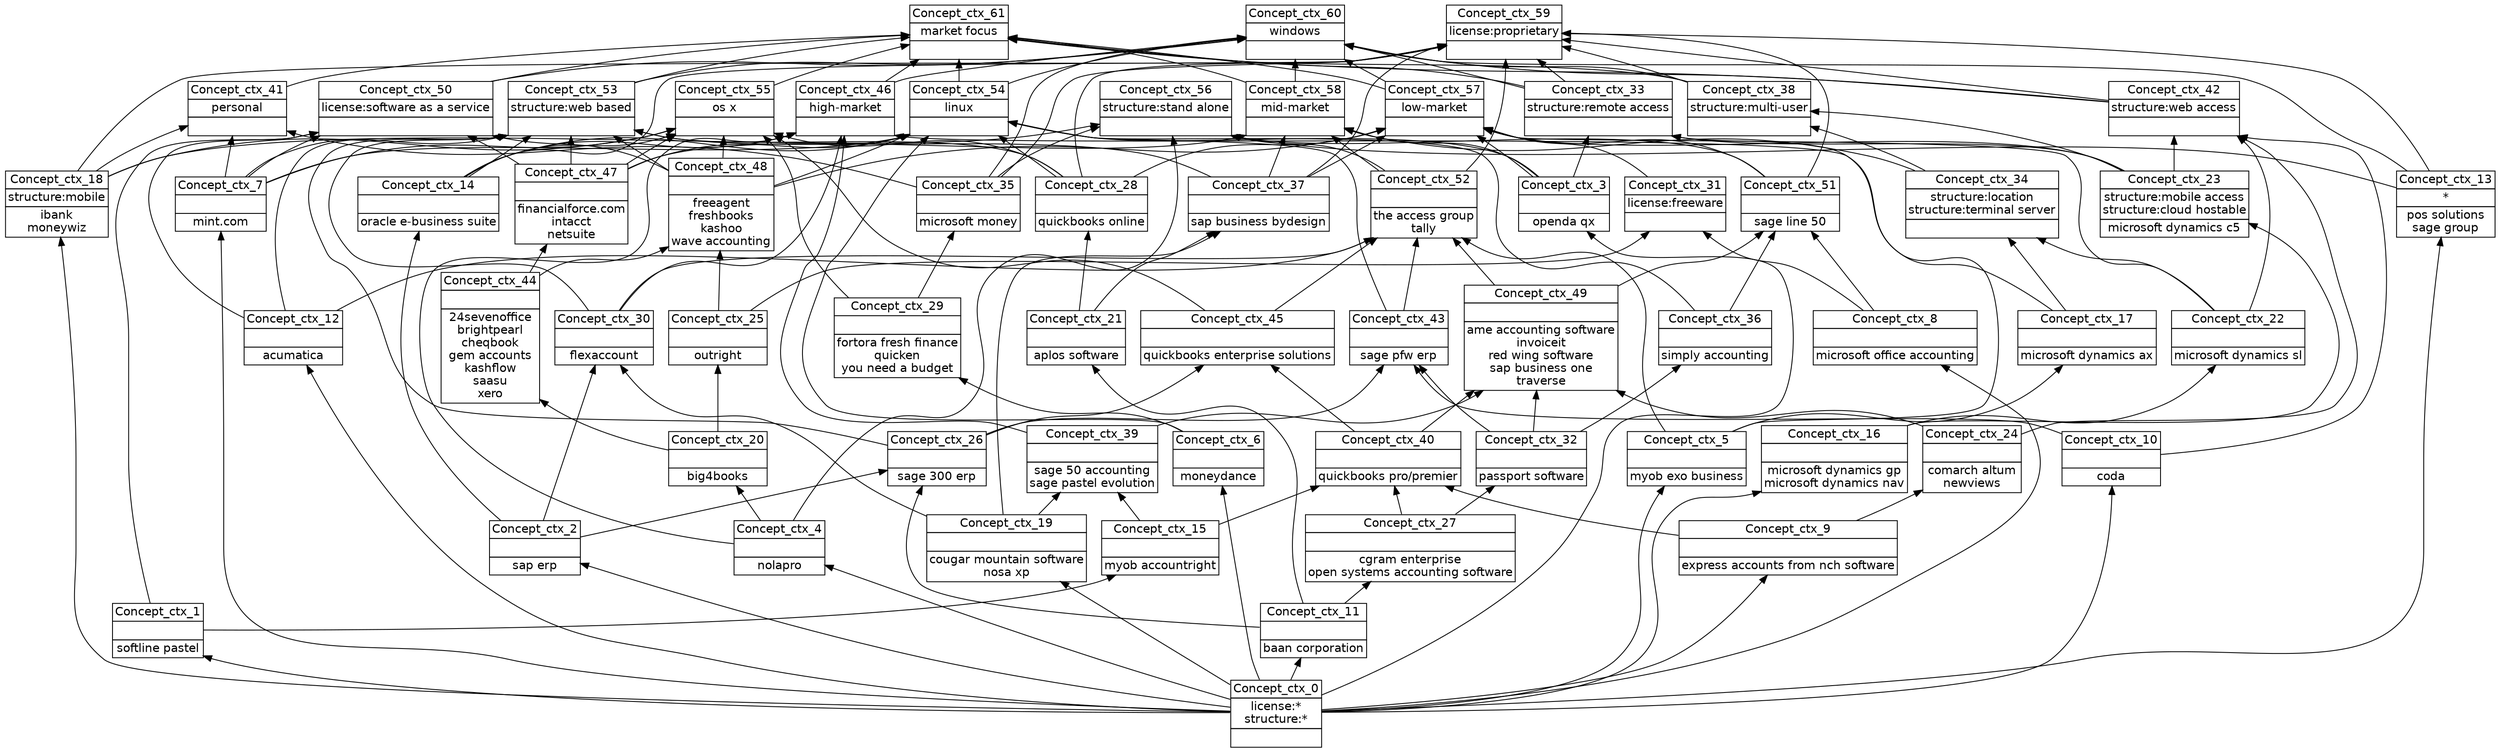 digraph G { 
	rankdir=BT;
	margin=0;
	node [margin="0.03,0.03",fontname="DejaVu Sans"];
	ranksep=0.3;
	nodesep=0.2;
//graph[label="name:ctx,concept number:62,object number:69,attribute number:24"
173 [shape=none,label=<<table border="0" cellborder="1" cellspacing="0" port="p"><tr><td>Concept_ctx_0</td></tr><tr><td>license:*<br/>structure:*<br/></td></tr><tr><td><br/></td></tr></table>>];
126 [shape=none,label=<<table border="0" cellborder="1" cellspacing="0" port="p"><tr><td>Concept_ctx_4</td></tr><tr><td><br/></td></tr><tr><td>nolapro<br/></td></tr></table>>];
139 [shape=none,label=<<table border="0" cellborder="1" cellspacing="0" port="p"><tr><td>Concept_ctx_7</td></tr><tr><td><br/></td></tr><tr><td>mint.com<br/></td></tr></table>>];
146 [shape=none,label=<<table border="0" cellborder="1" cellspacing="0" port="p"><tr><td>Concept_ctx_2</td></tr><tr><td><br/></td></tr><tr><td>sap erp<br/></td></tr></table>>];
147 [shape=none,label=<<table border="0" cellborder="1" cellspacing="0" port="p"><tr><td>Concept_ctx_6</td></tr><tr><td><br/></td></tr><tr><td>moneydance<br/></td></tr></table>>];
148 [shape=none,label=<<table border="0" cellborder="1" cellspacing="0" port="p"><tr><td>Concept_ctx_1</td></tr><tr><td><br/></td></tr><tr><td>softline pastel<br/></td></tr></table>>];
171 [shape=none,label=<<table border="0" cellborder="1" cellspacing="0" port="p"><tr><td>Concept_ctx_8</td></tr><tr><td><br/></td></tr><tr><td>microsoft office accounting<br/></td></tr></table>>];
174 [shape=none,label=<<table border="0" cellborder="1" cellspacing="0" port="p"><tr><td>Concept_ctx_12</td></tr><tr><td><br/></td></tr><tr><td>acumatica<br/></td></tr></table>>];
182 [shape=none,label=<<table border="0" cellborder="1" cellspacing="0" port="p"><tr><td>Concept_ctx_11</td></tr><tr><td><br/></td></tr><tr><td>baan corporation<br/></td></tr></table>>];
195 [shape=none,label=<<table border="0" cellborder="1" cellspacing="0" port="p"><tr><td>Concept_ctx_9</td></tr><tr><td><br/></td></tr><tr><td>express accounts from nch software<br/></td></tr></table>>];
196 [shape=none,label=<<table border="0" cellborder="1" cellspacing="0" port="p"><tr><td>Concept_ctx_10</td></tr><tr><td><br/></td></tr><tr><td>coda<br/></td></tr></table>>];
204 [shape=none,label=<<table border="0" cellborder="1" cellspacing="0" port="p"><tr><td>Concept_ctx_5</td></tr><tr><td><br/></td></tr><tr><td>myob exo business<br/></td></tr></table>>];
210 [shape=none,label=<<table border="0" cellborder="1" cellspacing="0" port="p"><tr><td>Concept_ctx_3</td></tr><tr><td><br/></td></tr><tr><td>openda qx<br/></td></tr></table>>];
138 [shape=none,label=<<table border="0" cellborder="1" cellspacing="0" port="p"><tr><td>Concept_ctx_13</td></tr><tr><td>*<br/></td></tr><tr><td>pos solutions<br/>sage group<br/></td></tr></table>>];
149 [shape=none,label=<<table border="0" cellborder="1" cellspacing="0" port="p"><tr><td>Concept_ctx_15</td></tr><tr><td><br/></td></tr><tr><td>myob accountright<br/></td></tr></table>>];
150 [shape=none,label=<<table border="0" cellborder="1" cellspacing="0" port="p"><tr><td>Concept_ctx_14</td></tr><tr><td><br/></td></tr><tr><td>oracle e-business suite<br/></td></tr></table>>];
169 [shape=none,label=<<table border="0" cellborder="1" cellspacing="0" port="p"><tr><td>Concept_ctx_20</td></tr><tr><td><br/></td></tr><tr><td>big4books<br/></td></tr></table>>];
175 [shape=none,label=<<table border="0" cellborder="1" cellspacing="0" port="p"><tr><td>Concept_ctx_21</td></tr><tr><td><br/></td></tr><tr><td>aplos software<br/></td></tr></table>>];
177 [shape=none,label=<<table border="0" cellborder="1" cellspacing="0" port="p"><tr><td>Concept_ctx_19</td></tr><tr><td><br/></td></tr><tr><td>cougar mountain software<br/>nosa xp<br/></td></tr></table>>];
201 [shape=none,label=<<table border="0" cellborder="1" cellspacing="0" port="p"><tr><td>Concept_ctx_18</td></tr><tr><td>structure:mobile<br/></td></tr><tr><td>ibank<br/>moneywiz<br/></td></tr></table>>];
205 [shape=none,label=<<table border="0" cellborder="1" cellspacing="0" port="p"><tr><td>Concept_ctx_17</td></tr><tr><td><br/></td></tr><tr><td>microsoft dynamics ax<br/></td></tr></table>>];
208 [shape=none,label=<<table border="0" cellborder="1" cellspacing="0" port="p"><tr><td>Concept_ctx_16</td></tr><tr><td><br/></td></tr><tr><td>microsoft dynamics gp<br/>microsoft dynamics nav<br/></td></tr></table>>];
170 [shape=none,label=<<table border="0" cellborder="1" cellspacing="0" port="p"><tr><td>Concept_ctx_25</td></tr><tr><td><br/></td></tr><tr><td>outright<br/></td></tr></table>>];
176 [shape=none,label=<<table border="0" cellborder="1" cellspacing="0" port="p"><tr><td>Concept_ctx_28</td></tr><tr><td><br/></td></tr><tr><td>quickbooks online<br/></td></tr></table>>];
183 [shape=none,label=<<table border="0" cellborder="1" cellspacing="0" port="p"><tr><td>Concept_ctx_27</td></tr><tr><td><br/></td></tr><tr><td>cgram enterprise<br/>open systems accounting software<br/></td></tr></table>>];
184 [shape=none,label=<<table border="0" cellborder="1" cellspacing="0" port="p"><tr><td>Concept_ctx_26</td></tr><tr><td><br/></td></tr><tr><td>sage 300 erp<br/></td></tr></table>>];
197 [shape=none,label=<<table border="0" cellborder="1" cellspacing="0" port="p"><tr><td>Concept_ctx_24</td></tr><tr><td><br/></td></tr><tr><td>comarch altum<br/>newviews<br/></td></tr></table>>];
202 [shape=none,label=<<table border="0" cellborder="1" cellspacing="0" port="p"><tr><td>Concept_ctx_22</td></tr><tr><td><br/></td></tr><tr><td>microsoft dynamics sl<br/></td></tr></table>>];
209 [shape=none,label=<<table border="0" cellborder="1" cellspacing="0" port="p"><tr><td>Concept_ctx_23</td></tr><tr><td>structure:mobile access<br/>structure:cloud hostable<br/></td></tr><tr><td>microsoft dynamics c5<br/></td></tr></table>>];
151 [shape=none,label=<<table border="0" cellborder="1" cellspacing="0" port="p"><tr><td>Concept_ctx_29</td></tr><tr><td><br/></td></tr><tr><td>fortora fresh finance<br/>quicken<br/>you need a budget<br/></td></tr></table>>];
172 [shape=none,label=<<table border="0" cellborder="1" cellspacing="0" port="p"><tr><td>Concept_ctx_31</td></tr><tr><td>license:freeware<br/></td></tr><tr><td><br/></td></tr></table>>];
179 [shape=none,label=<<table border="0" cellborder="1" cellspacing="0" port="p"><tr><td>Concept_ctx_30</td></tr><tr><td><br/></td></tr><tr><td>flexaccount<br/></td></tr></table>>];
185 [shape=none,label=<<table border="0" cellborder="1" cellspacing="0" port="p"><tr><td>Concept_ctx_32</td></tr><tr><td><br/></td></tr><tr><td>passport software<br/></td></tr></table>>];
152 [shape=none,label=<<table border="0" cellborder="1" cellspacing="0" port="p"><tr><td>Concept_ctx_35</td></tr><tr><td><br/></td></tr><tr><td>microsoft money<br/></td></tr></table>>];
180 [shape=none,label=<<table border="0" cellborder="1" cellspacing="0" port="p"><tr><td>Concept_ctx_37</td></tr><tr><td><br/></td></tr><tr><td>sap business bydesign<br/></td></tr></table>>];
187 [shape=none,label=<<table border="0" cellborder="1" cellspacing="0" port="p"><tr><td>Concept_ctx_36</td></tr><tr><td><br/></td></tr><tr><td>simply accounting<br/></td></tr></table>>];
207 [shape=none,label=<<table border="0" cellborder="1" cellspacing="0" port="p"><tr><td>Concept_ctx_34</td></tr><tr><td>structure:location<br/>structure:terminal server<br/></td></tr><tr><td><br/></td></tr></table>>];
211 [shape=none,label=<<table border="0" cellborder="1" cellspacing="0" port="p"><tr><td>Concept_ctx_33</td></tr><tr><td>structure:remote access<br/></td></tr><tr><td><br/></td></tr></table>>];
153 [shape=none,label=<<table border="0" cellborder="1" cellspacing="0" port="p"><tr><td>Concept_ctx_39</td></tr><tr><td><br/></td></tr><tr><td>sage 50 accounting<br/>sage pastel evolution<br/></td></tr></table>>];
206 [shape=none,label=<<table border="0" cellborder="1" cellspacing="0" port="p"><tr><td>Concept_ctx_38</td></tr><tr><td>structure:multi-user<br/></td></tr><tr><td><br/></td></tr></table>>];
186 [shape=none,label=<<table border="0" cellborder="1" cellspacing="0" port="p"><tr><td>Concept_ctx_40</td></tr><tr><td><br/></td></tr><tr><td>quickbooks pro/premier<br/></td></tr></table>>];
137 [shape=none,label=<<table border="0" cellborder="1" cellspacing="0" port="p"><tr><td>Concept_ctx_41</td></tr><tr><td>personal<br/></td></tr><tr><td><br/></td></tr></table>>];
189 [shape=none,label=<<table border="0" cellborder="1" cellspacing="0" port="p"><tr><td>Concept_ctx_43</td></tr><tr><td><br/></td></tr><tr><td>sage pfw erp<br/></td></tr></table>>];
200 [shape=none,label=<<table border="0" cellborder="1" cellspacing="0" port="p"><tr><td>Concept_ctx_42</td></tr><tr><td>structure:web access<br/></td></tr><tr><td><br/></td></tr></table>>];
141 [shape=none,label=<<table border="0" cellborder="1" cellspacing="0" port="p"><tr><td>Concept_ctx_44</td></tr><tr><td><br/></td></tr><tr><td>24sevenoffice<br/>brightpearl<br/>cheqbook<br/>gem accounts<br/>kashflow<br/>saasu<br/>xero<br/></td></tr></table>>];
190 [shape=none,label=<<table border="0" cellborder="1" cellspacing="0" port="p"><tr><td>Concept_ctx_45</td></tr><tr><td><br/></td></tr><tr><td>quickbooks enterprise solutions<br/></td></tr></table>>];
132 [shape=none,label=<<table border="0" cellborder="1" cellspacing="0" port="p"><tr><td>Concept_ctx_46</td></tr><tr><td>high-market<br/></td></tr><tr><td><br/></td></tr></table>>];
142 [shape=none,label=<<table border="0" cellborder="1" cellspacing="0" port="p"><tr><td>Concept_ctx_47</td></tr><tr><td><br/></td></tr><tr><td>financialforce.com<br/>intacct<br/>netsuite<br/></td></tr></table>>];
143 [shape=none,label=<<table border="0" cellborder="1" cellspacing="0" port="p"><tr><td>Concept_ctx_48</td></tr><tr><td><br/></td></tr><tr><td>freeagent<br/>freshbooks<br/>kashoo<br/>wave accounting<br/></td></tr></table>>];
191 [shape=none,label=<<table border="0" cellborder="1" cellspacing="0" port="p"><tr><td>Concept_ctx_49</td></tr><tr><td><br/></td></tr><tr><td>ame accounting software<br/>invoiceit<br/>red wing software<br/>sap business one<br/>traverse<br/></td></tr></table>>];
145 [shape=none,label=<<table border="0" cellborder="1" cellspacing="0" port="p"><tr><td>Concept_ctx_50</td></tr><tr><td>license:software as a service<br/></td></tr><tr><td><br/></td></tr></table>>];
192 [shape=none,label=<<table border="0" cellborder="1" cellspacing="0" port="p"><tr><td>Concept_ctx_51</td></tr><tr><td><br/></td></tr><tr><td>sage line 50<br/></td></tr></table>>];
181 [shape=none,label=<<table border="0" cellborder="1" cellspacing="0" port="p"><tr><td>Concept_ctx_53</td></tr><tr><td>structure:web based<br/></td></tr><tr><td><br/></td></tr></table>>];
193 [shape=none,label=<<table border="0" cellborder="1" cellspacing="0" port="p"><tr><td>Concept_ctx_52</td></tr><tr><td><br/></td></tr><tr><td>the access group<br/>tally<br/></td></tr></table>>];
111 [shape=none,label=<<table border="0" cellborder="1" cellspacing="0" port="p"><tr><td>Concept_ctx_54</td></tr><tr><td>linux<br/></td></tr><tr><td><br/></td></tr></table>>];
109 [shape=none,label=<<table border="0" cellborder="1" cellspacing="0" port="p"><tr><td>Concept_ctx_55</td></tr><tr><td>os x<br/></td></tr><tr><td><br/></td></tr></table>>];
194 [shape=none,label=<<table border="0" cellborder="1" cellspacing="0" port="p"><tr><td>Concept_ctx_56</td></tr><tr><td>structure:stand alone<br/></td></tr><tr><td><br/></td></tr></table>>];
117 [shape=none,label=<<table border="0" cellborder="1" cellspacing="0" port="p"><tr><td>Concept_ctx_57</td></tr><tr><td>low-market<br/></td></tr><tr><td><br/></td></tr></table>>];
125 [shape=none,label=<<table border="0" cellborder="1" cellspacing="0" port="p"><tr><td>Concept_ctx_58</td></tr><tr><td>mid-market<br/></td></tr><tr><td><br/></td></tr></table>>];
168 [shape=none,label=<<table border="0" cellborder="1" cellspacing="0" port="p"><tr><td>Concept_ctx_59</td></tr><tr><td>license:proprietary<br/></td></tr><tr><td><br/></td></tr></table>>];
107 [shape=none,label=<<table border="0" cellborder="1" cellspacing="0" port="p"><tr><td>Concept_ctx_60</td></tr><tr><td>windows<br/></td></tr><tr><td><br/></td></tr></table>>];
113 [shape=none,label=<<table border="0" cellborder="1" cellspacing="0" port="p"><tr><td>Concept_ctx_61</td></tr><tr><td>market focus<br/></td></tr><tr><td><br/></td></tr></table>>];
	173:p -> 126:p
	173:p -> 139:p
	173:p -> 146:p
	173:p -> 147:p
	173:p -> 148:p
	173:p -> 171:p
	173:p -> 174:p
	173:p -> 182:p
	173:p -> 195:p
	173:p -> 196:p
	173:p -> 204:p
	173:p -> 210:p
	173:p -> 138:p
	148:p -> 149:p
	146:p -> 150:p
	126:p -> 169:p
	182:p -> 175:p
	173:p -> 177:p
	173:p -> 201:p
	204:p -> 205:p
	173:p -> 208:p
	169:p -> 170:p
	175:p -> 176:p
	182:p -> 183:p
	146:p -> 184:p
	182:p -> 184:p
	195:p -> 197:p
	208:p -> 202:p
	208:p -> 209:p
	147:p -> 151:p
	170:p -> 172:p
	171:p -> 172:p
	146:p -> 179:p
	177:p -> 179:p
	183:p -> 185:p
	151:p -> 152:p
	177:p -> 180:p
	175:p -> 180:p
	185:p -> 187:p
	205:p -> 207:p
	202:p -> 207:p
	204:p -> 211:p
	209:p -> 211:p
	210:p -> 211:p
	149:p -> 153:p
	177:p -> 153:p
	207:p -> 206:p
	209:p -> 206:p
	183:p -> 186:p
	149:p -> 186:p
	195:p -> 186:p
	152:p -> 137:p
	139:p -> 137:p
	201:p -> 137:p
	185:p -> 189:p
	184:p -> 189:p
	196:p -> 189:p
	196:p -> 200:p
	197:p -> 200:p
	202:p -> 200:p
	209:p -> 200:p
	169:p -> 141:p
	186:p -> 190:p
	184:p -> 190:p
	150:p -> 132:p
	126:p -> 132:p
	205:p -> 132:p
	179:p -> 132:p
	153:p -> 132:p
	141:p -> 142:p
	141:p -> 143:p
	170:p -> 143:p
	186:p -> 191:p
	185:p -> 191:p
	153:p -> 191:p
	197:p -> 191:p
	143:p -> 145:p
	148:p -> 145:p
	139:p -> 145:p
	142:p -> 145:p
	174:p -> 145:p
	191:p -> 192:p
	171:p -> 192:p
	187:p -> 192:p
	176:p -> 181:p
	143:p -> 181:p
	180:p -> 181:p
	150:p -> 181:p
	179:p -> 181:p
	184:p -> 181:p
	139:p -> 181:p
	174:p -> 181:p
	142:p -> 181:p
	190:p -> 193:p
	189:p -> 193:p
	179:p -> 193:p
	204:p -> 193:p
	191:p -> 193:p
	174:p -> 193:p
	147:p -> 111:p
	143:p -> 111:p
	176:p -> 111:p
	150:p -> 111:p
	187:p -> 111:p
	189:p -> 111:p
	210:p -> 111:p
	139:p -> 111:p
	142:p -> 111:p
	143:p -> 109:p
	176:p -> 109:p
	150:p -> 109:p
	139:p -> 109:p
	151:p -> 109:p
	190:p -> 109:p
	142:p -> 109:p
	201:p -> 109:p
	193:p -> 194:p
	126:p -> 194:p
	138:p -> 194:p
	152:p -> 194:p
	192:p -> 194:p
	201:p -> 194:p
	143:p -> 117:p
	176:p -> 117:p
	180:p -> 117:p
	202:p -> 117:p
	209:p -> 117:p
	210:p -> 117:p
	172:p -> 117:p
	192:p -> 117:p
	180:p -> 125:p
	210:p -> 125:p
	193:p -> 125:p
	207:p -> 125:p
	142:p -> 125:p
	200:p -> 168:p
	176:p -> 168:p
	211:p -> 168:p
	150:p -> 168:p
	180:p -> 168:p
	152:p -> 168:p
	193:p -> 168:p
	206:p -> 168:p
	138:p -> 168:p
	192:p -> 168:p
	201:p -> 168:p
	125:p -> 107:p
	132:p -> 107:p
	200:p -> 107:p
	181:p -> 107:p
	211:p -> 107:p
	152:p -> 107:p
	111:p -> 107:p
	206:p -> 107:p
	138:p -> 107:p
	117:p -> 107:p
	145:p -> 107:p
	125:p -> 113:p
	132:p -> 113:p
	200:p -> 113:p
	109:p -> 113:p
	181:p -> 113:p
	211:p -> 113:p
	111:p -> 113:p
	206:p -> 113:p
	137:p -> 113:p
	117:p -> 113:p
	145:p -> 113:p
}